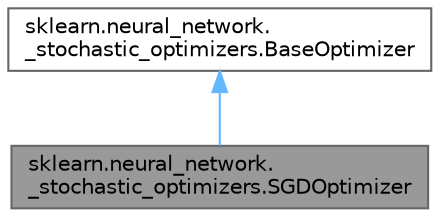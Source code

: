 digraph "sklearn.neural_network._stochastic_optimizers.SGDOptimizer"
{
 // LATEX_PDF_SIZE
  bgcolor="transparent";
  edge [fontname=Helvetica,fontsize=10,labelfontname=Helvetica,labelfontsize=10];
  node [fontname=Helvetica,fontsize=10,shape=box,height=0.2,width=0.4];
  Node1 [id="Node000001",label="sklearn.neural_network.\l_stochastic_optimizers.SGDOptimizer",height=0.2,width=0.4,color="gray40", fillcolor="grey60", style="filled", fontcolor="black",tooltip=" "];
  Node2 -> Node1 [id="edge1_Node000001_Node000002",dir="back",color="steelblue1",style="solid",tooltip=" "];
  Node2 [id="Node000002",label="sklearn.neural_network.\l_stochastic_optimizers.BaseOptimizer",height=0.2,width=0.4,color="gray40", fillcolor="white", style="filled",URL="$db/d63/classsklearn_1_1neural__network_1_1__stochastic__optimizers_1_1BaseOptimizer.html",tooltip=" "];
}
